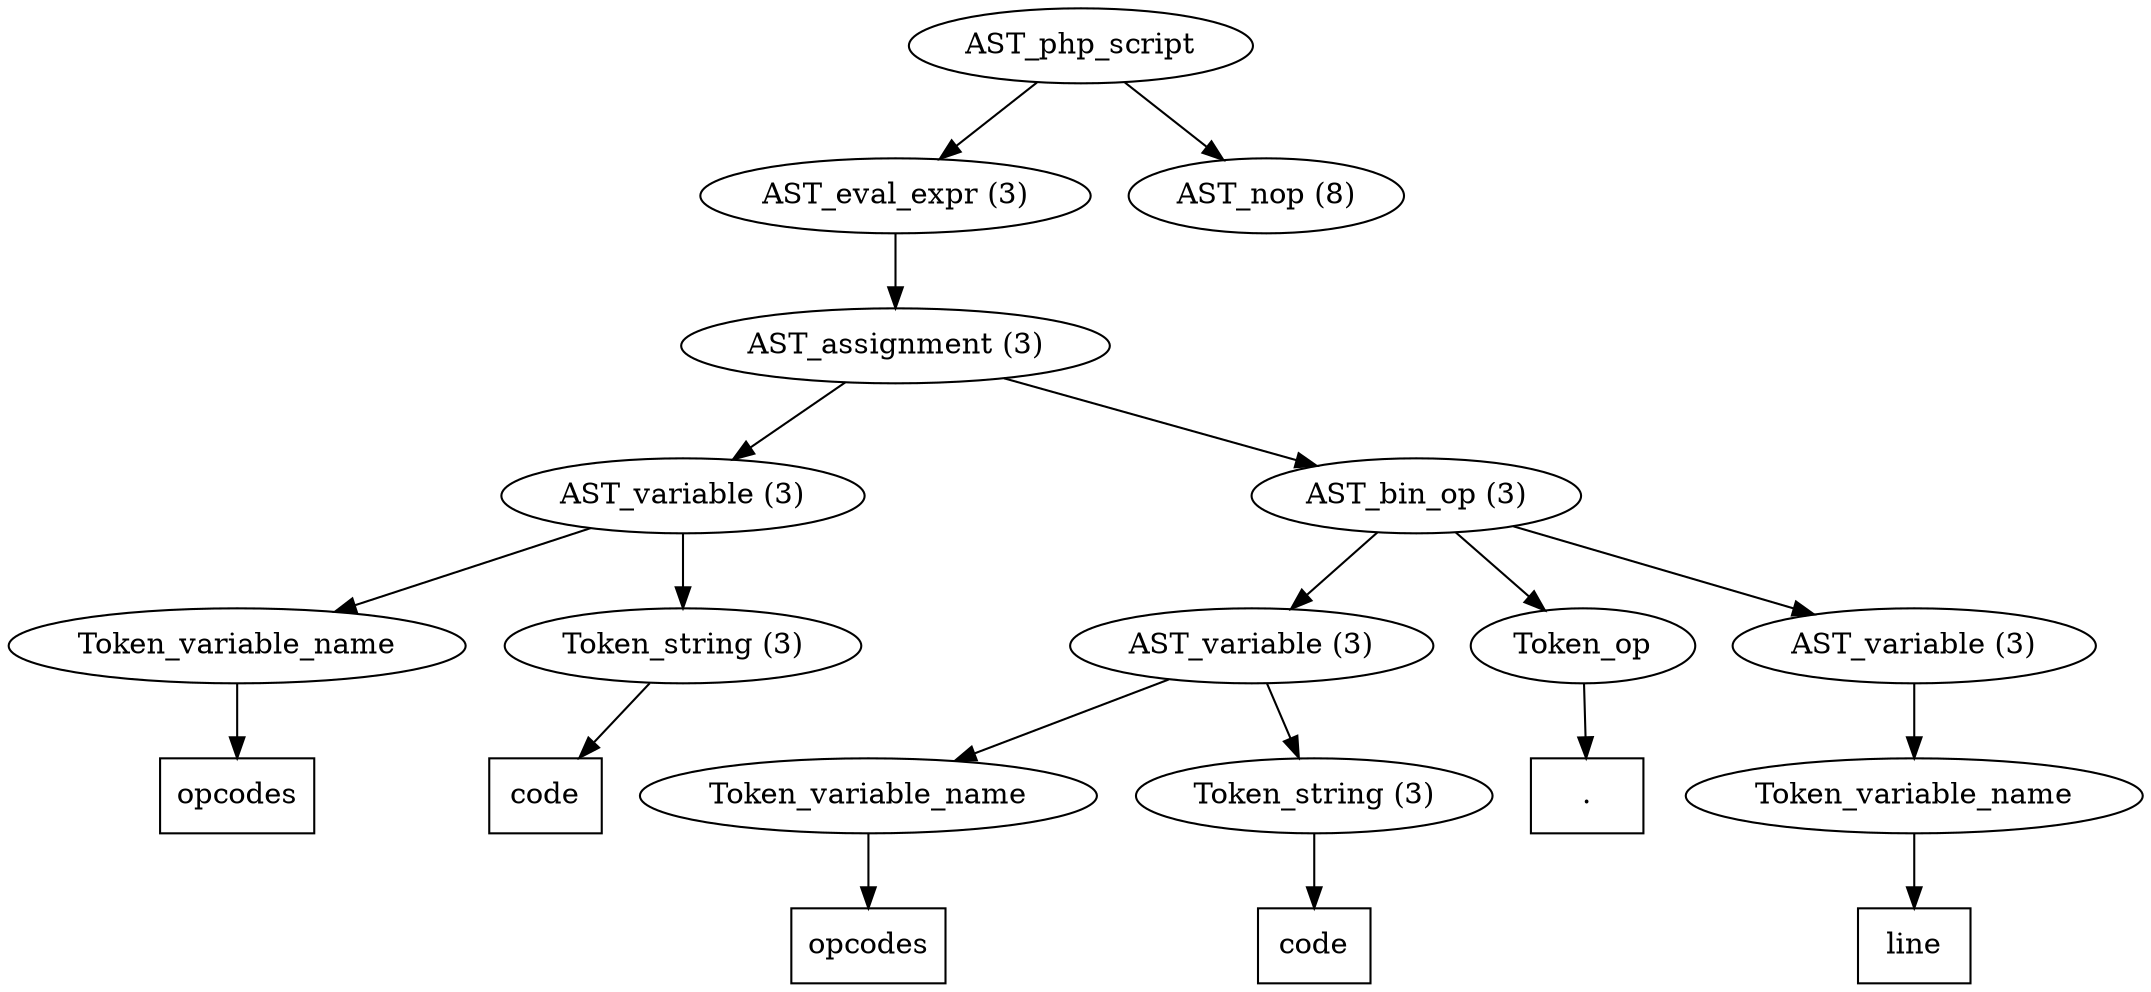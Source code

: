 /*
 * AST in dot format generated by phc -- the PHP compiler
 */

digraph AST {
node_0 [label="AST_php_script"];
node_1 [label="AST_eval_expr (3)"];
node_2 [label="AST_assignment (3)"];
node_3 [label="AST_variable (3)"];
node_4 [label="Token_variable_name"];
node_5 [label="opcodes", shape=box]
node_4 -> node_5;
node_6 [label="Token_string (3)"];
node_7 [label="code", shape=box]
node_6 -> node_7;
node_3 -> node_6;
node_3 -> node_4;
node_8 [label="AST_bin_op (3)"];
node_9 [label="AST_variable (3)"];
node_10 [label="Token_variable_name"];
node_11 [label="opcodes", shape=box]
node_10 -> node_11;
node_12 [label="Token_string (3)"];
node_13 [label="code", shape=box]
node_12 -> node_13;
node_9 -> node_12;
node_9 -> node_10;
node_14 [label="Token_op"];
node_15 [label=".", shape=box]
node_14 -> node_15;
node_16 [label="AST_variable (3)"];
node_17 [label="Token_variable_name"];
node_18 [label="line", shape=box]
node_17 -> node_18;
node_16 -> node_17;
node_8 -> node_16;
node_8 -> node_14;
node_8 -> node_9;
node_2 -> node_8;
node_2 -> node_3;
node_1 -> node_2;
node_19 [label="AST_nop (8)"];
node_0 -> node_19;
node_0 -> node_1;
}

